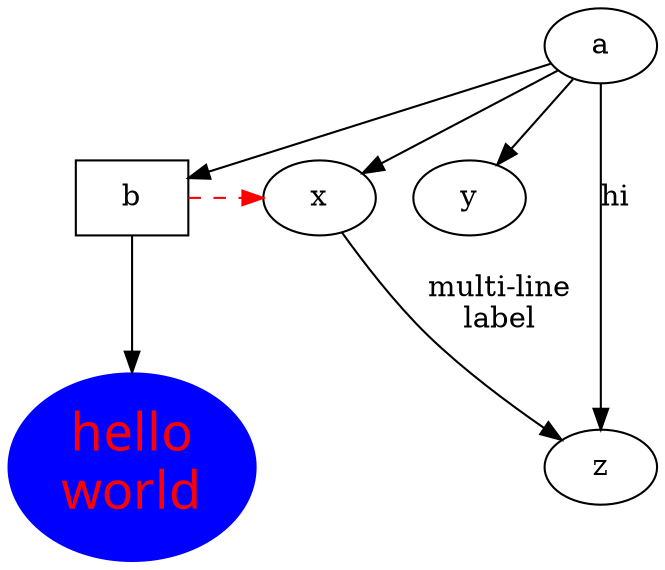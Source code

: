 digraph test3 {
       a -> b -> c;
       a -> {x y};
       b [shape=box];
       c [label="hello\nworld",color=blue,fontsize=25,
            fontname="Pal💩atino-Italic",fontcolor=red,style=filled];
       a -> z [label="hi", weight=100];
       x -> z [label="multi-line\nlabel"];
       edge [style=dashed,color=red];
       b -> x;
       {rank=same; b x}
}

